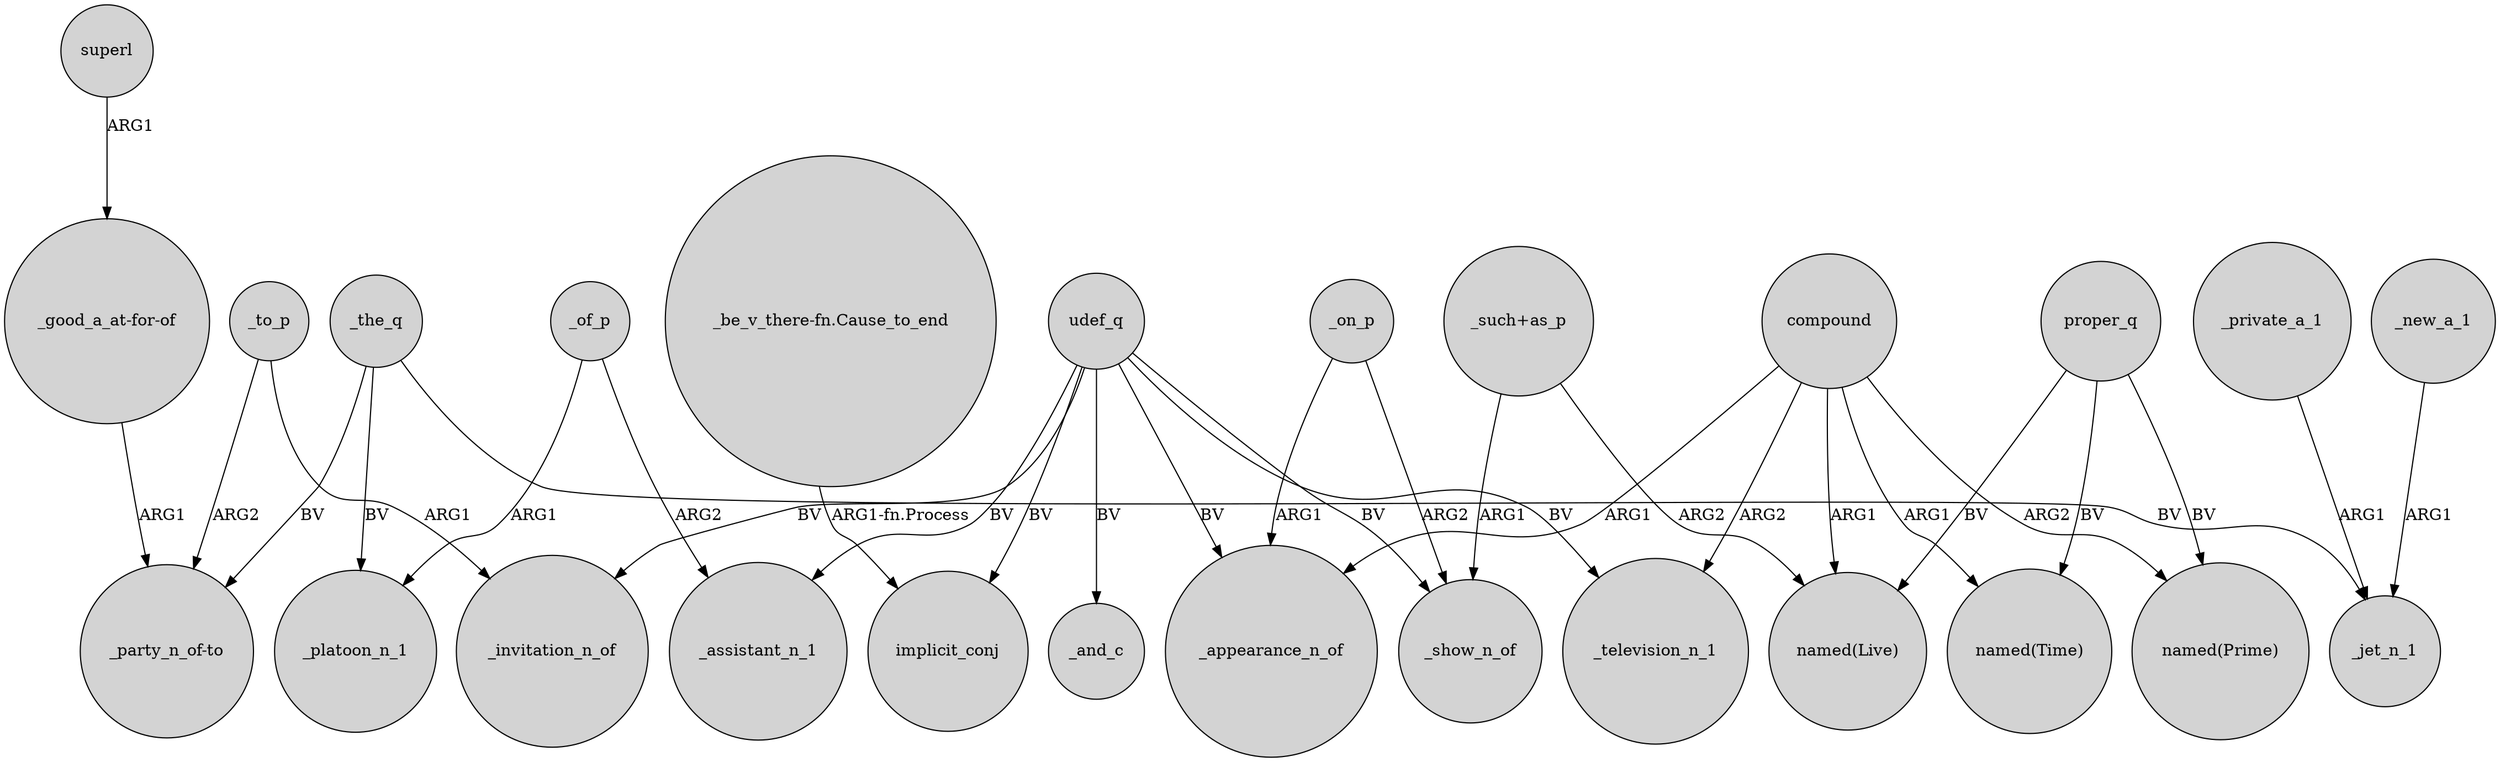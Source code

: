 digraph {
	node [shape=circle style=filled]
	superl -> "_good_a_at-for-of" [label=ARG1]
	proper_q -> "named(Prime)" [label=BV]
	_the_q -> _platoon_n_1 [label=BV]
	udef_q -> _television_n_1 [label=BV]
	compound -> "named(Live)" [label=ARG1]
	proper_q -> "named(Time)" [label=BV]
	_on_p -> _show_n_of [label=ARG2]
	udef_q -> _appearance_n_of [label=BV]
	"_good_a_at-for-of" -> "_party_n_of-to" [label=ARG1]
	udef_q -> _show_n_of [label=BV]
	udef_q -> _and_c [label=BV]
	compound -> _appearance_n_of [label=ARG1]
	_on_p -> _appearance_n_of [label=ARG1]
	_to_p -> _invitation_n_of [label=ARG1]
	"_such+as_p" -> _show_n_of [label=ARG1]
	compound -> "named(Time)" [label=ARG1]
	compound -> _television_n_1 [label=ARG2]
	udef_q -> _assistant_n_1 [label=BV]
	_private_a_1 -> _jet_n_1 [label=ARG1]
	"_such+as_p" -> "named(Live)" [label=ARG2]
	_the_q -> "_party_n_of-to" [label=BV]
	udef_q -> _invitation_n_of [label=BV]
	_of_p -> _assistant_n_1 [label=ARG2]
	_to_p -> "_party_n_of-to" [label=ARG2]
	proper_q -> "named(Live)" [label=BV]
	_new_a_1 -> _jet_n_1 [label=ARG1]
	compound -> "named(Prime)" [label=ARG2]
	"_be_v_there-fn.Cause_to_end" -> implicit_conj [label="ARG1-fn.Process"]
	udef_q -> implicit_conj [label=BV]
	_of_p -> _platoon_n_1 [label=ARG1]
	_the_q -> _jet_n_1 [label=BV]
}
